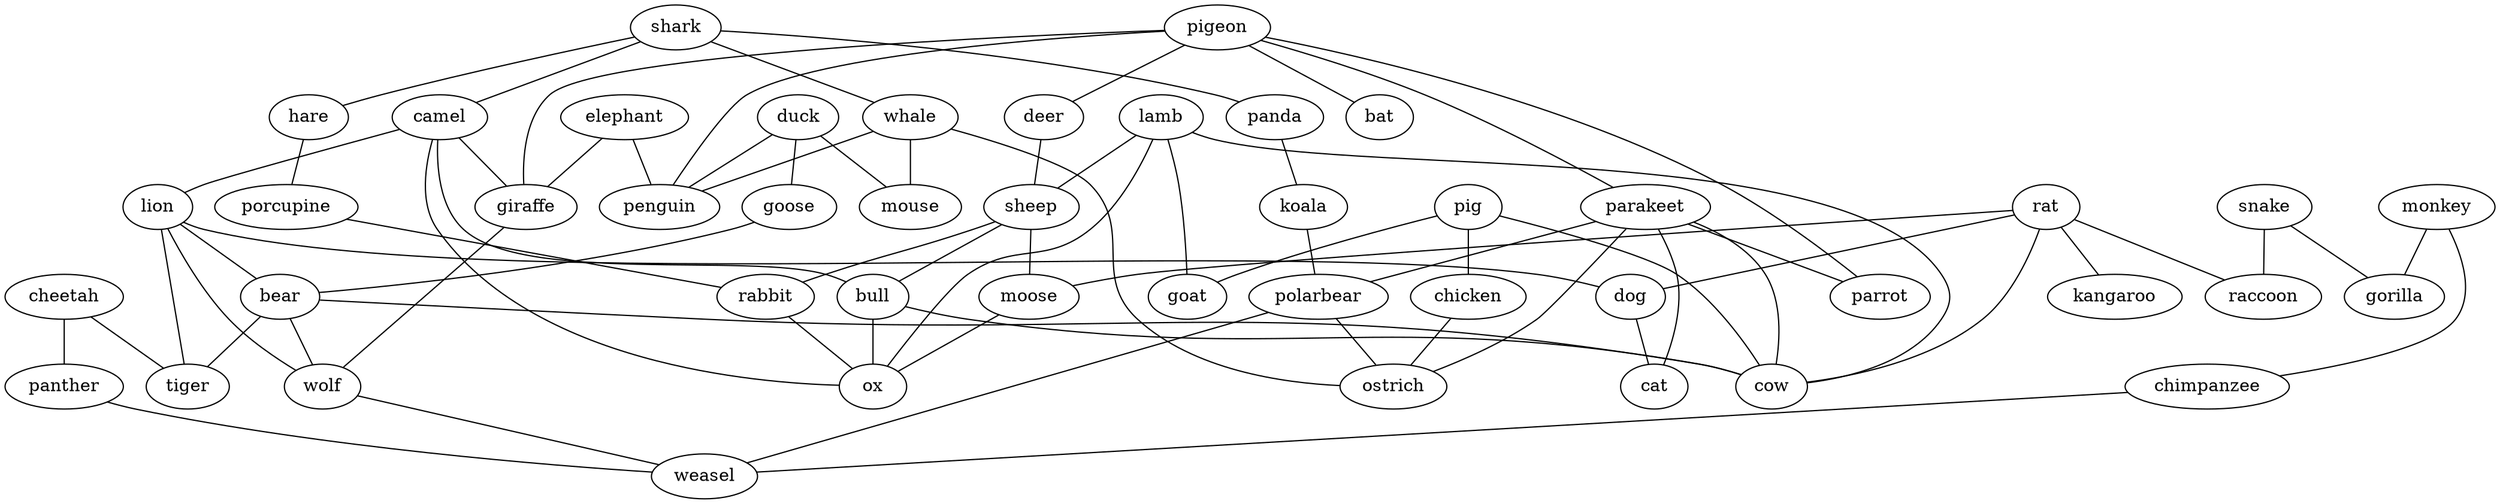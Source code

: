 strict graph G {
shark;
camel;
pigeon;
hare;
duck;
deer;
snake;
pig;
goose;
lamb;
chicken;
panda;
goat;
monkey;
parakeet;
elephant;
cheetah;
koala;
rat;
polarbear;
porcupine;
sheep;
moose;
lion;
kangaroo;
bear;
tiger;
giraffe;
chimpanzee;
rabbit;
bull;
whale;
penguin;
bat;
parrot;
cow;
panther;
dog;
cat;
gorilla;
wolf;
ox;
raccoon;
mouse;
ostrich;
weasel;
shark -- panda  [weight=1];
shark -- hare  [weight=1];
shark -- whale  [weight=1];
shark -- camel  [weight=1];
camel -- ox  [weight=1];
camel -- lion  [weight=1];
camel -- giraffe  [weight=1];
camel -- bull  [weight=1];
pigeon -- bat  [weight=1];
pigeon -- parrot  [weight=1];
pigeon -- deer  [weight=1];
pigeon -- giraffe  [weight=1];
pigeon -- parakeet  [weight=1];
pigeon -- penguin  [weight=1];
hare -- porcupine  [weight=1];
duck -- goose  [weight=1];
duck -- mouse  [weight=1];
duck -- penguin  [weight=1];
deer -- sheep  [weight=1];
snake -- raccoon  [weight=1];
snake -- gorilla  [weight=1];
pig -- chicken  [weight=1];
pig -- goat  [weight=1];
pig -- cow  [weight=1];
goose -- bear  [weight=1];
lamb -- sheep  [weight=1];
lamb -- goat  [weight=1];
lamb -- cow  [weight=1];
lamb -- ox  [weight=1];
chicken -- ostrich  [weight=1];
panda -- koala  [weight=1];
monkey -- gorilla  [weight=1];
monkey -- chimpanzee  [weight=1];
parakeet -- parrot  [weight=1];
parakeet -- cow  [weight=1];
parakeet -- cat  [weight=1];
parakeet -- ostrich  [weight=1];
parakeet -- polarbear  [weight=1];
elephant -- giraffe  [weight=1];
elephant -- penguin  [weight=1];
cheetah -- tiger  [weight=1];
cheetah -- panther  [weight=1];
koala -- polarbear  [weight=1];
rat -- moose  [weight=1];
rat -- cow  [weight=1];
rat -- kangaroo  [weight=1];
rat -- dog  [weight=1];
rat -- raccoon  [weight=1];
polarbear -- weasel  [weight=1];
polarbear -- ostrich  [weight=1];
porcupine -- rabbit  [weight=1];
sheep -- moose  [weight=1];
sheep -- rabbit  [weight=1];
sheep -- bull  [weight=1];
moose -- ox  [weight=1];
lion -- dog  [weight=1];
lion -- bear  [weight=1];
lion -- tiger  [weight=1];
lion -- wolf  [weight=1];
bear -- cow  [weight=1];
bear -- tiger  [weight=1];
bear -- wolf  [weight=1];
giraffe -- wolf  [weight=1];
chimpanzee -- weasel  [weight=1];
rabbit -- ox  [weight=1];
bull -- cow  [weight=1];
bull -- ox  [weight=1];
whale -- ostrich  [weight=1];
whale -- mouse  [weight=1];
whale -- penguin  [weight=1];
panther -- weasel  [weight=1];
dog -- cat  [weight=1];
wolf -- weasel  [weight=1];
}
